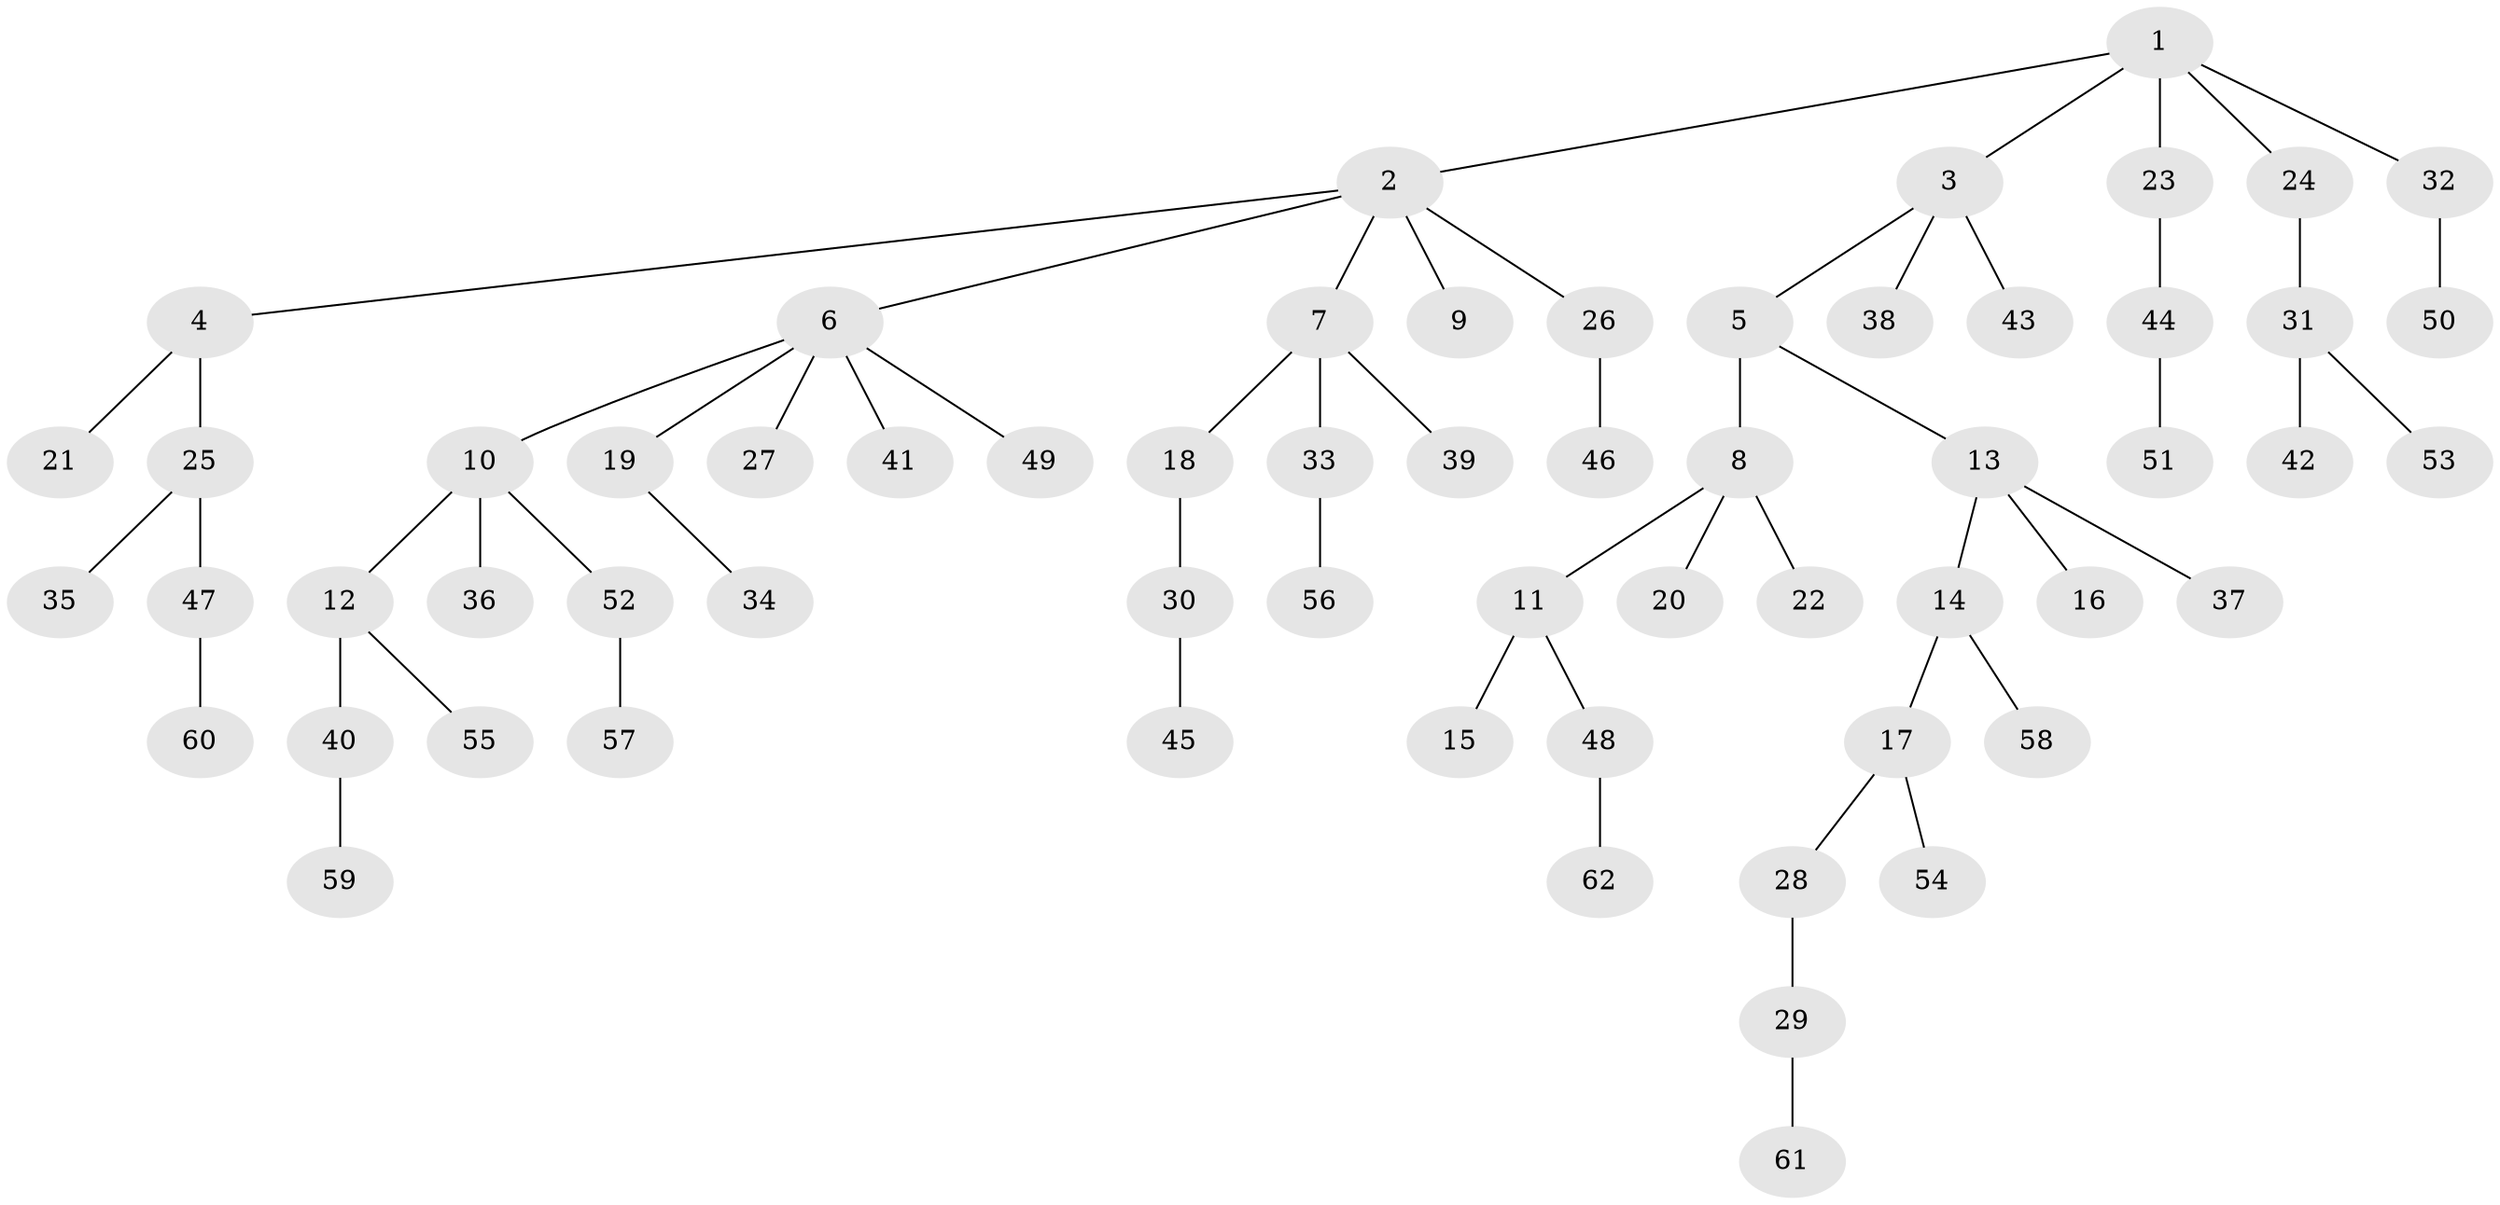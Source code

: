 // coarse degree distribution, {9: 0.023809523809523808, 3: 0.11904761904761904, 4: 0.047619047619047616, 6: 0.023809523809523808, 5: 0.023809523809523808, 1: 0.5952380952380952, 2: 0.16666666666666666}
// Generated by graph-tools (version 1.1) at 2025/42/03/06/25 10:42:04]
// undirected, 62 vertices, 61 edges
graph export_dot {
graph [start="1"]
  node [color=gray90,style=filled];
  1;
  2;
  3;
  4;
  5;
  6;
  7;
  8;
  9;
  10;
  11;
  12;
  13;
  14;
  15;
  16;
  17;
  18;
  19;
  20;
  21;
  22;
  23;
  24;
  25;
  26;
  27;
  28;
  29;
  30;
  31;
  32;
  33;
  34;
  35;
  36;
  37;
  38;
  39;
  40;
  41;
  42;
  43;
  44;
  45;
  46;
  47;
  48;
  49;
  50;
  51;
  52;
  53;
  54;
  55;
  56;
  57;
  58;
  59;
  60;
  61;
  62;
  1 -- 2;
  1 -- 3;
  1 -- 23;
  1 -- 24;
  1 -- 32;
  2 -- 4;
  2 -- 6;
  2 -- 7;
  2 -- 9;
  2 -- 26;
  3 -- 5;
  3 -- 38;
  3 -- 43;
  4 -- 21;
  4 -- 25;
  5 -- 8;
  5 -- 13;
  6 -- 10;
  6 -- 19;
  6 -- 27;
  6 -- 41;
  6 -- 49;
  7 -- 18;
  7 -- 33;
  7 -- 39;
  8 -- 11;
  8 -- 20;
  8 -- 22;
  10 -- 12;
  10 -- 36;
  10 -- 52;
  11 -- 15;
  11 -- 48;
  12 -- 40;
  12 -- 55;
  13 -- 14;
  13 -- 16;
  13 -- 37;
  14 -- 17;
  14 -- 58;
  17 -- 28;
  17 -- 54;
  18 -- 30;
  19 -- 34;
  23 -- 44;
  24 -- 31;
  25 -- 35;
  25 -- 47;
  26 -- 46;
  28 -- 29;
  29 -- 61;
  30 -- 45;
  31 -- 42;
  31 -- 53;
  32 -- 50;
  33 -- 56;
  40 -- 59;
  44 -- 51;
  47 -- 60;
  48 -- 62;
  52 -- 57;
}
